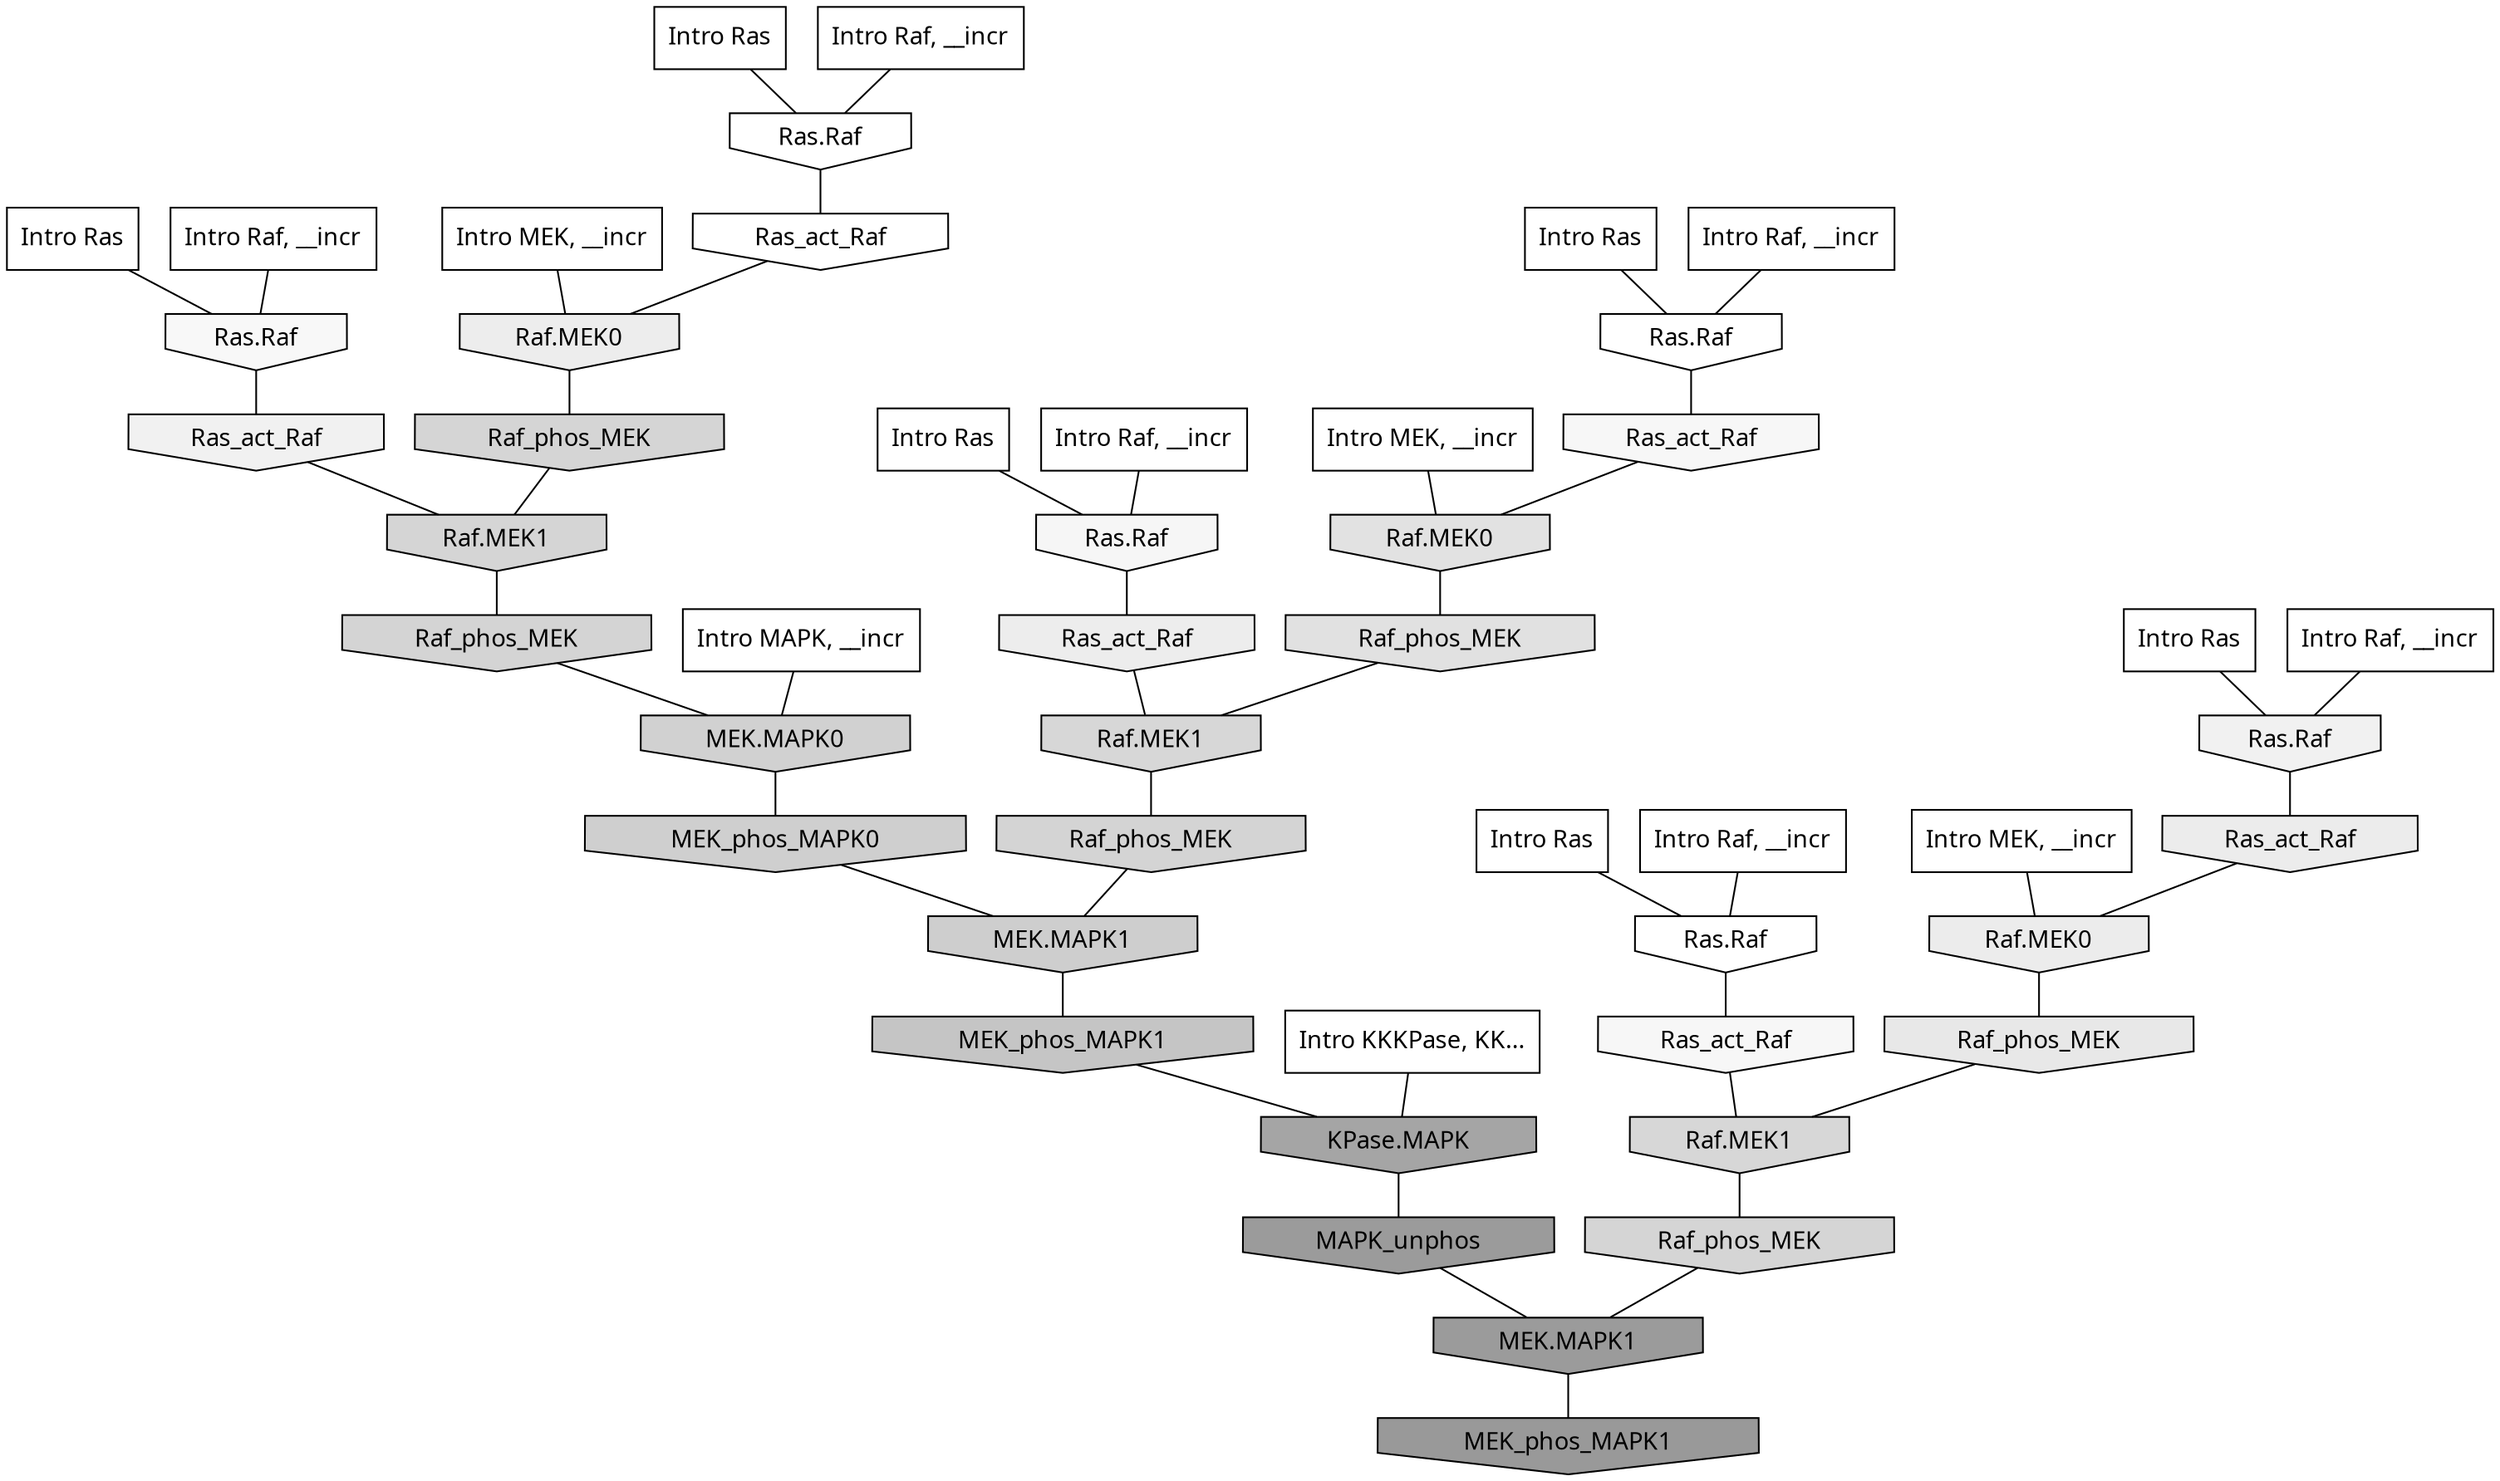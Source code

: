 digraph G{
  rankdir="TB";
  ranksep=0.30;
  node [fontname="CMU Serif"];
  edge [fontname="CMU Serif"];
  
  13 [label="Intro Ras", shape=rectangle, style=filled, fillcolor="0.000 0.000 1.000"]
  
  43 [label="Intro Ras", shape=rectangle, style=filled, fillcolor="0.000 0.000 1.000"]
  
  50 [label="Intro Ras", shape=rectangle, style=filled, fillcolor="0.000 0.000 1.000"]
  
  51 [label="Intro Ras", shape=rectangle, style=filled, fillcolor="0.000 0.000 1.000"]
  
  71 [label="Intro Ras", shape=rectangle, style=filled, fillcolor="0.000 0.000 1.000"]
  
  80 [label="Intro Ras", shape=rectangle, style=filled, fillcolor="0.000 0.000 1.000"]
  
  154 [label="Intro Raf, __incr", shape=rectangle, style=filled, fillcolor="0.000 0.000 1.000"]
  
  161 [label="Intro Raf, __incr", shape=rectangle, style=filled, fillcolor="0.000 0.000 1.000"]
  
  307 [label="Intro Raf, __incr", shape=rectangle, style=filled, fillcolor="0.000 0.000 1.000"]
  
  477 [label="Intro Raf, __incr", shape=rectangle, style=filled, fillcolor="0.000 0.000 1.000"]
  
  735 [label="Intro Raf, __incr", shape=rectangle, style=filled, fillcolor="0.000 0.000 1.000"]
  
  1065 [label="Intro Raf, __incr", shape=rectangle, style=filled, fillcolor="0.000 0.000 1.000"]
  
  1502 [label="Intro MEK, __incr", shape=rectangle, style=filled, fillcolor="0.000 0.000 1.000"]
  
  1549 [label="Intro MEK, __incr", shape=rectangle, style=filled, fillcolor="0.000 0.000 1.000"]
  
  1948 [label="Intro MEK, __incr", shape=rectangle, style=filled, fillcolor="0.000 0.000 1.000"]
  
  2228 [label="Intro MAPK, __incr", shape=rectangle, style=filled, fillcolor="0.000 0.000 1.000"]
  
  3176 [label="Intro KKKPase, KK...", shape=rectangle, style=filled, fillcolor="0.000 0.000 1.000"]
  
  3238 [label="Ras.Raf", shape=invhouse, style=filled, fillcolor="0.000 0.000 1.000"]
  
  3250 [label="Ras.Raf", shape=invhouse, style=filled, fillcolor="0.000 0.000 1.000"]
  
  3269 [label="Ras.Raf", shape=invhouse, style=filled, fillcolor="0.000 0.000 1.000"]
  
  3338 [label="Ras_act_Raf", shape=invhouse, style=filled, fillcolor="0.000 0.000 0.998"]
  
  3689 [label="Ras.Raf", shape=invhouse, style=filled, fillcolor="0.000 0.000 0.971"]
  
  3809 [label="Ras_act_Raf", shape=invhouse, style=filled, fillcolor="0.000 0.000 0.965"]
  
  3816 [label="Ras_act_Raf", shape=invhouse, style=filled, fillcolor="0.000 0.000 0.965"]
  
  3908 [label="Ras.Raf", shape=invhouse, style=filled, fillcolor="0.000 0.000 0.962"]
  
  4372 [label="Ras_act_Raf", shape=invhouse, style=filled, fillcolor="0.000 0.000 0.945"]
  
  4401 [label="Ras.Raf", shape=invhouse, style=filled, fillcolor="0.000 0.000 0.944"]
  
  4836 [label="Ras_act_Raf", shape=invhouse, style=filled, fillcolor="0.000 0.000 0.929"]
  
  4863 [label="Raf.MEK0", shape=invhouse, style=filled, fillcolor="0.000 0.000 0.928"]
  
  4972 [label="Ras_act_Raf", shape=invhouse, style=filled, fillcolor="0.000 0.000 0.924"]
  
  4975 [label="Raf.MEK0", shape=invhouse, style=filled, fillcolor="0.000 0.000 0.924"]
  
  5509 [label="Raf_phos_MEK", shape=invhouse, style=filled, fillcolor="0.000 0.000 0.907"]
  
  6303 [label="Raf.MEK0", shape=invhouse, style=filled, fillcolor="0.000 0.000 0.884"]
  
  6435 [label="Raf_phos_MEK", shape=invhouse, style=filled, fillcolor="0.000 0.000 0.881"]
  
  8628 [label="Raf.MEK1", shape=invhouse, style=filled, fillcolor="0.000 0.000 0.842"]
  
  8654 [label="Raf.MEK1", shape=invhouse, style=filled, fillcolor="0.000 0.000 0.842"]
  
  9013 [label="Raf_phos_MEK", shape=invhouse, style=filled, fillcolor="0.000 0.000 0.835"]
  
  9050 [label="Raf.MEK1", shape=invhouse, style=filled, fillcolor="0.000 0.000 0.835"]
  
  9199 [label="Raf_phos_MEK", shape=invhouse, style=filled, fillcolor="0.000 0.000 0.833"]
  
  9509 [label="Raf_phos_MEK", shape=invhouse, style=filled, fillcolor="0.000 0.000 0.829"]
  
  9547 [label="Raf_phos_MEK", shape=invhouse, style=filled, fillcolor="0.000 0.000 0.829"]
  
  10352 [label="MEK.MAPK0", shape=invhouse, style=filled, fillcolor="0.000 0.000 0.819"]
  
  11033 [label="MEK_phos_MAPK0", shape=invhouse, style=filled, fillcolor="0.000 0.000 0.811"]
  
  11633 [label="MEK.MAPK1", shape=invhouse, style=filled, fillcolor="0.000 0.000 0.806"]
  
  15466 [label="MEK_phos_MAPK1", shape=invhouse, style=filled, fillcolor="0.000 0.000 0.773"]
  
  21114 [label="KPase.MAPK", shape=invhouse, style=filled, fillcolor="0.000 0.000 0.645"]
  
  22100 [label="MAPK_unphos", shape=invhouse, style=filled, fillcolor="0.000 0.000 0.609"]
  
  22101 [label="MEK.MAPK1", shape=invhouse, style=filled, fillcolor="0.000 0.000 0.609"]
  
  22353 [label="MEK_phos_MAPK1", shape=invhouse, style=filled, fillcolor="0.000 0.000 0.600"]
  
  
  22101 -> 22353 [dir=none, color="0.000 0.000 0.000"] 
  22100 -> 22101 [dir=none, color="0.000 0.000 0.000"] 
  21114 -> 22100 [dir=none, color="0.000 0.000 0.000"] 
  15466 -> 21114 [dir=none, color="0.000 0.000 0.000"] 
  11633 -> 15466 [dir=none, color="0.000 0.000 0.000"] 
  11033 -> 11633 [dir=none, color="0.000 0.000 0.000"] 
  10352 -> 11033 [dir=none, color="0.000 0.000 0.000"] 
  9547 -> 11633 [dir=none, color="0.000 0.000 0.000"] 
  9509 -> 10352 [dir=none, color="0.000 0.000 0.000"] 
  9199 -> 22101 [dir=none, color="0.000 0.000 0.000"] 
  9050 -> 9509 [dir=none, color="0.000 0.000 0.000"] 
  9013 -> 9050 [dir=none, color="0.000 0.000 0.000"] 
  8654 -> 9547 [dir=none, color="0.000 0.000 0.000"] 
  8628 -> 9199 [dir=none, color="0.000 0.000 0.000"] 
  6435 -> 8654 [dir=none, color="0.000 0.000 0.000"] 
  6303 -> 6435 [dir=none, color="0.000 0.000 0.000"] 
  5509 -> 8628 [dir=none, color="0.000 0.000 0.000"] 
  4975 -> 5509 [dir=none, color="0.000 0.000 0.000"] 
  4972 -> 4975 [dir=none, color="0.000 0.000 0.000"] 
  4863 -> 9013 [dir=none, color="0.000 0.000 0.000"] 
  4836 -> 8654 [dir=none, color="0.000 0.000 0.000"] 
  4401 -> 4972 [dir=none, color="0.000 0.000 0.000"] 
  4372 -> 9050 [dir=none, color="0.000 0.000 0.000"] 
  3908 -> 4836 [dir=none, color="0.000 0.000 0.000"] 
  3816 -> 6303 [dir=none, color="0.000 0.000 0.000"] 
  3809 -> 8628 [dir=none, color="0.000 0.000 0.000"] 
  3689 -> 4372 [dir=none, color="0.000 0.000 0.000"] 
  3338 -> 4863 [dir=none, color="0.000 0.000 0.000"] 
  3269 -> 3338 [dir=none, color="0.000 0.000 0.000"] 
  3250 -> 3809 [dir=none, color="0.000 0.000 0.000"] 
  3238 -> 3816 [dir=none, color="0.000 0.000 0.000"] 
  3176 -> 21114 [dir=none, color="0.000 0.000 0.000"] 
  2228 -> 10352 [dir=none, color="0.000 0.000 0.000"] 
  1948 -> 4863 [dir=none, color="0.000 0.000 0.000"] 
  1549 -> 4975 [dir=none, color="0.000 0.000 0.000"] 
  1502 -> 6303 [dir=none, color="0.000 0.000 0.000"] 
  1065 -> 3689 [dir=none, color="0.000 0.000 0.000"] 
  735 -> 3908 [dir=none, color="0.000 0.000 0.000"] 
  477 -> 4401 [dir=none, color="0.000 0.000 0.000"] 
  307 -> 3269 [dir=none, color="0.000 0.000 0.000"] 
  161 -> 3250 [dir=none, color="0.000 0.000 0.000"] 
  154 -> 3238 [dir=none, color="0.000 0.000 0.000"] 
  80 -> 3250 [dir=none, color="0.000 0.000 0.000"] 
  71 -> 3908 [dir=none, color="0.000 0.000 0.000"] 
  51 -> 3238 [dir=none, color="0.000 0.000 0.000"] 
  50 -> 4401 [dir=none, color="0.000 0.000 0.000"] 
  43 -> 3269 [dir=none, color="0.000 0.000 0.000"] 
  13 -> 3689 [dir=none, color="0.000 0.000 0.000"] 
  
  }

